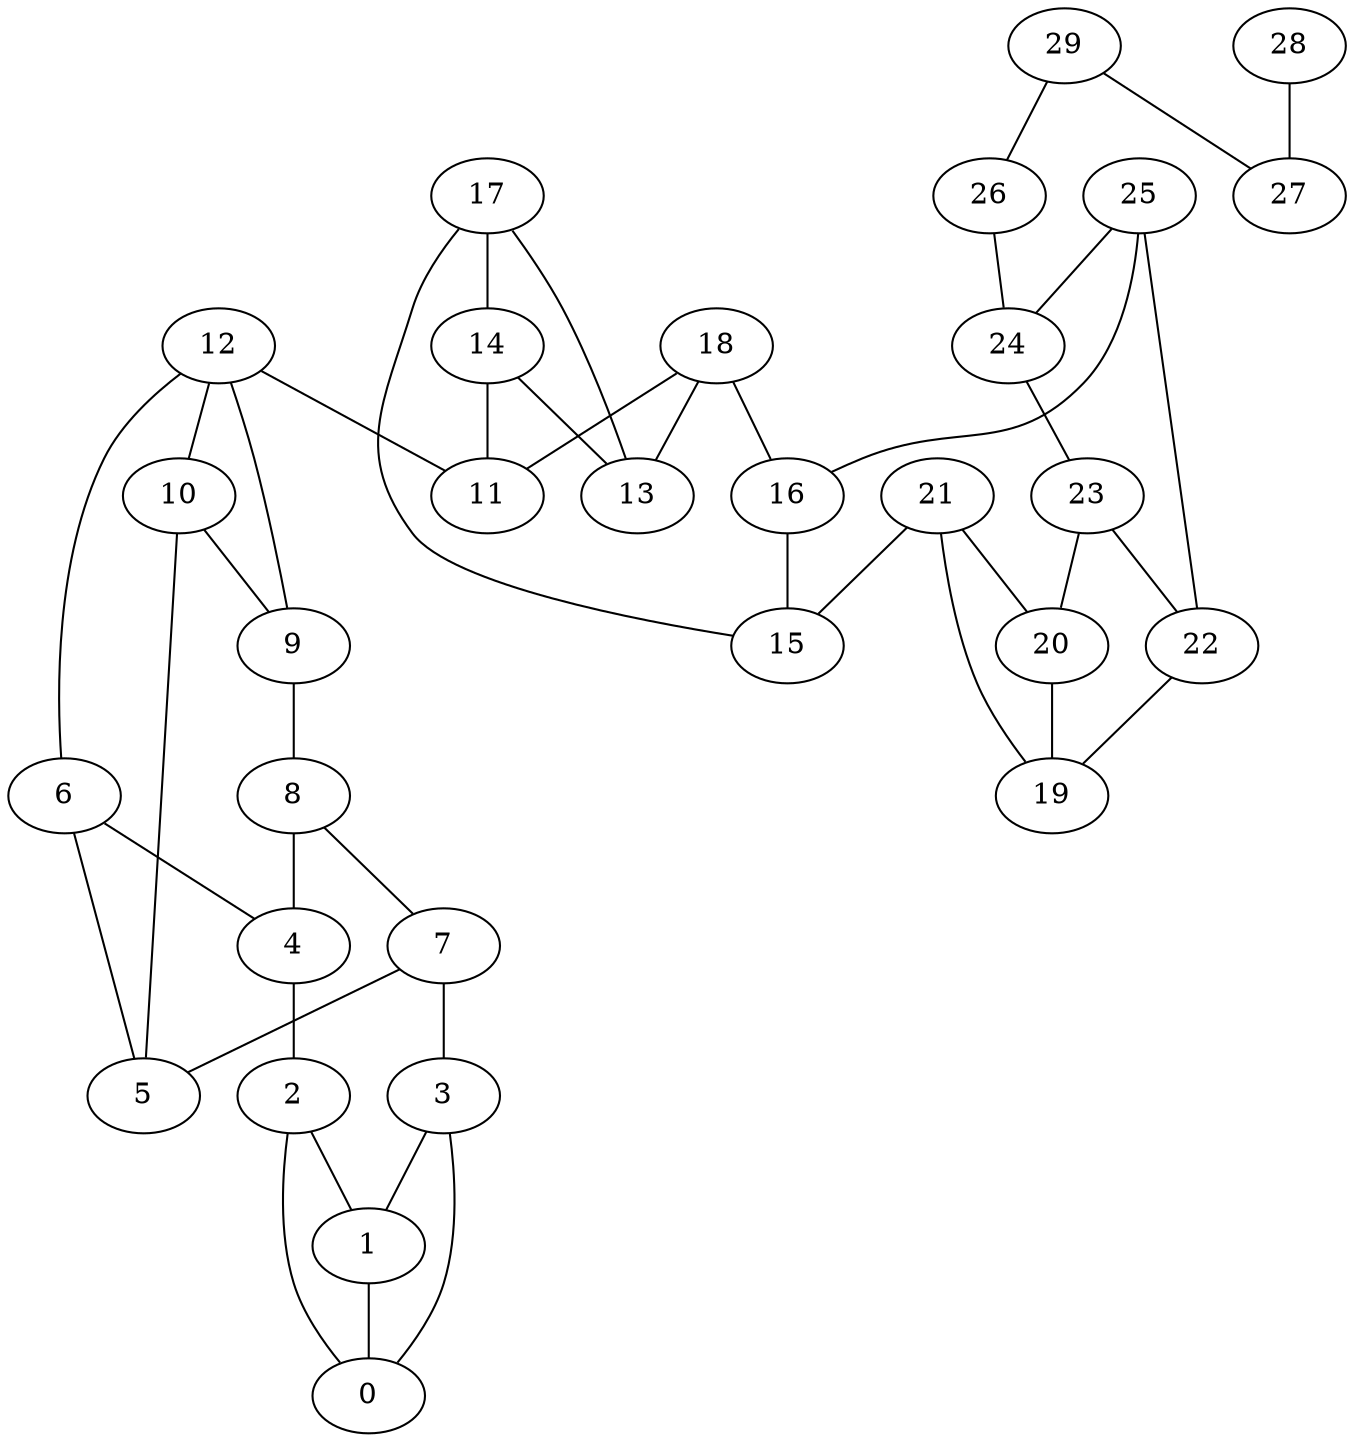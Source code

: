 graph Gnd_Barabasi_Albert_n30_d3 {
0;
1;
2;
3;
4;
5;
6;
7;
8;
9;
10;
11;
12;
13;
14;
15;
16;
17;
18;
19;
20;
21;
22;
23;
24;
25;
26;
27;
28;
29;
1 -- 0;
2 -- 0;
2 -- 1;
3 -- 0;
3 -- 1;
4 -- 2;
6 -- 4;
6 -- 5;
7 -- 3;
7 -- 5;
8 -- 4;
8 -- 7;
9 -- 8;
10 -- 5;
10 -- 9;
12 -- 6;
12 -- 9;
12 -- 10;
12 -- 11;
14 -- 11;
14 -- 13;
16 -- 15;
17 -- 13;
17 -- 14;
17 -- 15;
18 -- 11;
18 -- 13;
18 -- 16;
20 -- 19;
21 -- 15;
21 -- 19;
21 -- 20;
22 -- 19;
23 -- 20;
23 -- 22;
24 -- 23;
25 -- 16;
25 -- 22;
25 -- 24;
26 -- 24;
28 -- 27;
29 -- 26;
29 -- 27;
}